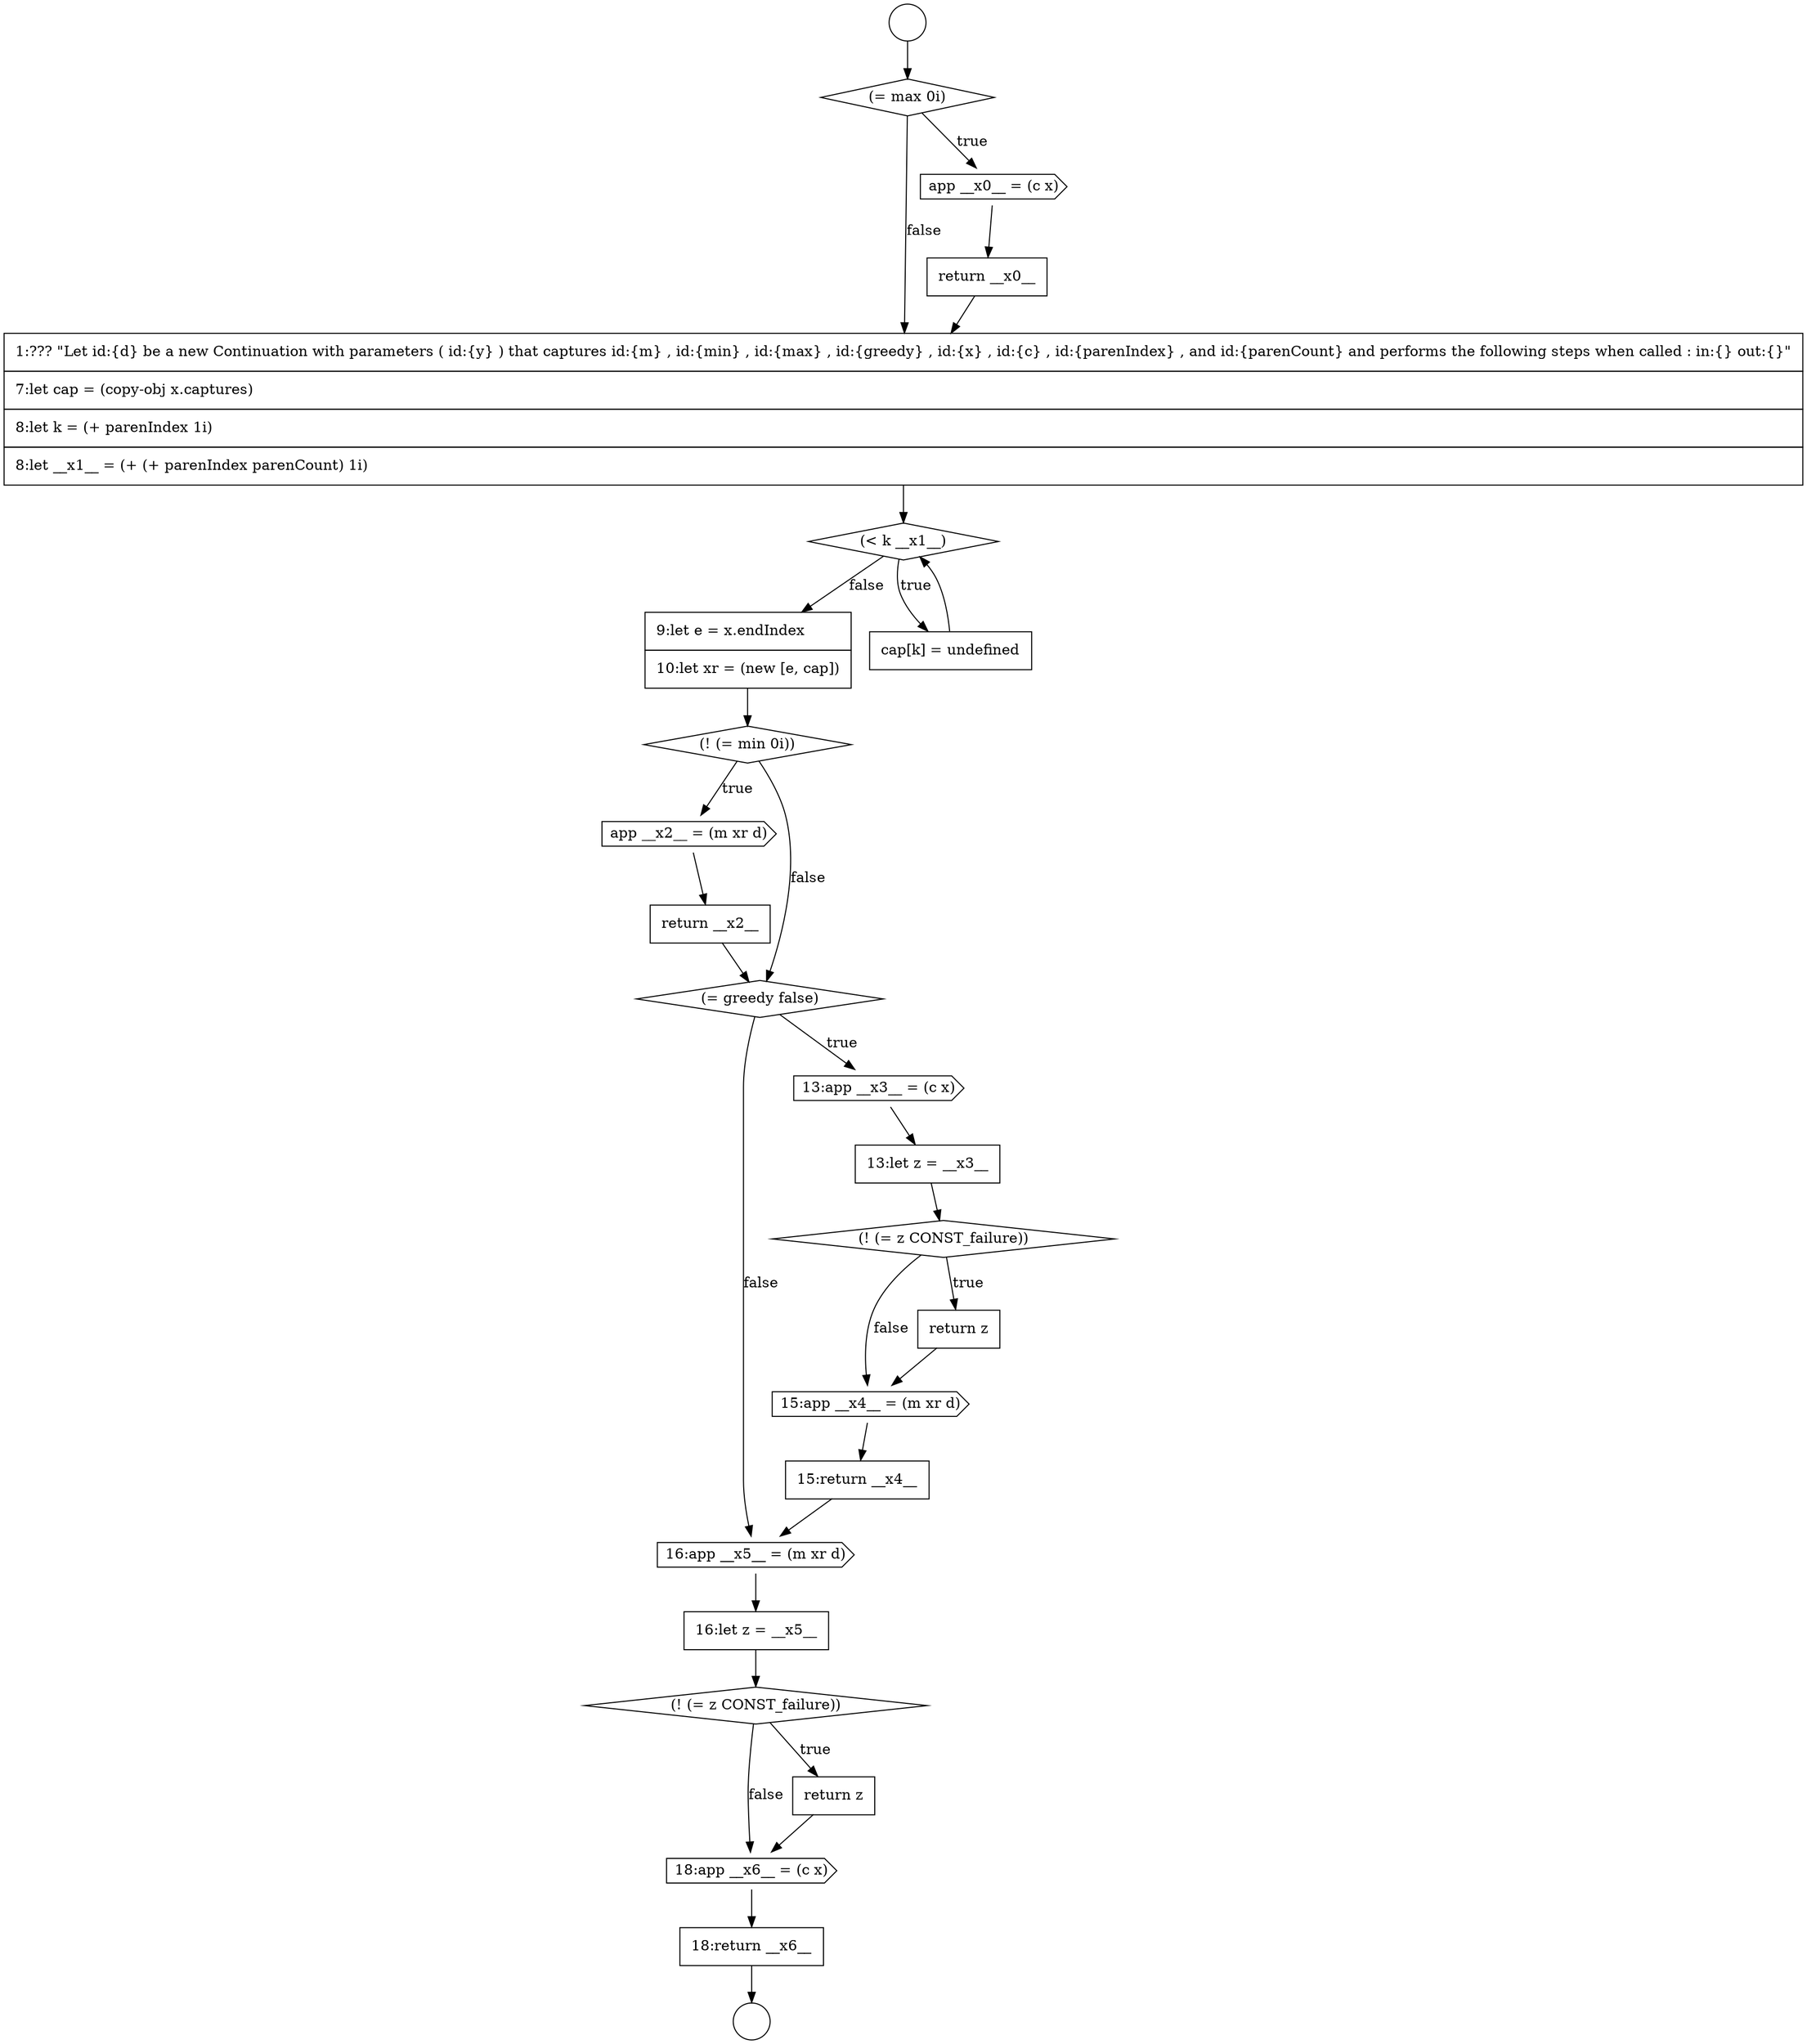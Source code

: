 digraph {
  node14253 [shape=circle label=" " color="black" fillcolor="white" style=filled]
  node14263 [shape=cds, label=<<font color="black">app __x2__ = (m xr d)</font>> color="black" fillcolor="white" style=filled]
  node14259 [shape=diamond, label=<<font color="black">(&lt; k __x1__)</font>> color="black" fillcolor="white" style=filled]
  node14276 [shape=cds, label=<<font color="black">18:app __x6__ = (c x)</font>> color="black" fillcolor="white" style=filled]
  node14271 [shape=none, margin=0, label=<<font color="black">
    <table border="0" cellborder="1" cellspacing="0" cellpadding="10">
      <tr><td align="left">15:return __x4__</td></tr>
    </table>
  </font>> color="black" fillcolor="white" style=filled]
  node14254 [shape=circle label=" " color="black" fillcolor="white" style=filled]
  node14262 [shape=diamond, label=<<font color="black">(! (= min 0i))</font>> color="black" fillcolor="white" style=filled]
  node14255 [shape=diamond, label=<<font color="black">(= max 0i)</font>> color="black" fillcolor="white" style=filled]
  node14265 [shape=diamond, label=<<font color="black">(= greedy false)</font>> color="black" fillcolor="white" style=filled]
  node14272 [shape=cds, label=<<font color="black">16:app __x5__ = (m xr d)</font>> color="black" fillcolor="white" style=filled]
  node14257 [shape=none, margin=0, label=<<font color="black">
    <table border="0" cellborder="1" cellspacing="0" cellpadding="10">
      <tr><td align="left">return __x0__</td></tr>
    </table>
  </font>> color="black" fillcolor="white" style=filled]
  node14274 [shape=diamond, label=<<font color="black">(! (= z CONST_failure))</font>> color="black" fillcolor="white" style=filled]
  node14261 [shape=none, margin=0, label=<<font color="black">
    <table border="0" cellborder="1" cellspacing="0" cellpadding="10">
      <tr><td align="left">9:let e = x.endIndex</td></tr>
      <tr><td align="left">10:let xr = (new [e, cap])</td></tr>
    </table>
  </font>> color="black" fillcolor="white" style=filled]
  node14266 [shape=cds, label=<<font color="black">13:app __x3__ = (c x)</font>> color="black" fillcolor="white" style=filled]
  node14264 [shape=none, margin=0, label=<<font color="black">
    <table border="0" cellborder="1" cellspacing="0" cellpadding="10">
      <tr><td align="left">return __x2__</td></tr>
    </table>
  </font>> color="black" fillcolor="white" style=filled]
  node14273 [shape=none, margin=0, label=<<font color="black">
    <table border="0" cellborder="1" cellspacing="0" cellpadding="10">
      <tr><td align="left">16:let z = __x5__</td></tr>
    </table>
  </font>> color="black" fillcolor="white" style=filled]
  node14260 [shape=none, margin=0, label=<<font color="black">
    <table border="0" cellborder="1" cellspacing="0" cellpadding="10">
      <tr><td align="left">cap[k] = undefined</td></tr>
    </table>
  </font>> color="black" fillcolor="white" style=filled]
  node14277 [shape=none, margin=0, label=<<font color="black">
    <table border="0" cellborder="1" cellspacing="0" cellpadding="10">
      <tr><td align="left">18:return __x6__</td></tr>
    </table>
  </font>> color="black" fillcolor="white" style=filled]
  node14270 [shape=cds, label=<<font color="black">15:app __x4__ = (m xr d)</font>> color="black" fillcolor="white" style=filled]
  node14267 [shape=none, margin=0, label=<<font color="black">
    <table border="0" cellborder="1" cellspacing="0" cellpadding="10">
      <tr><td align="left">13:let z = __x3__</td></tr>
    </table>
  </font>> color="black" fillcolor="white" style=filled]
  node14268 [shape=diamond, label=<<font color="black">(! (= z CONST_failure))</font>> color="black" fillcolor="white" style=filled]
  node14258 [shape=none, margin=0, label=<<font color="black">
    <table border="0" cellborder="1" cellspacing="0" cellpadding="10">
      <tr><td align="left">1:??? &quot;Let id:{d} be a new Continuation with parameters ( id:{y} ) that captures id:{m} , id:{min} , id:{max} , id:{greedy} , id:{x} , id:{c} , id:{parenIndex} , and id:{parenCount} and performs the following steps when called : in:{} out:{}&quot;</td></tr>
      <tr><td align="left">7:let cap = (copy-obj x.captures)</td></tr>
      <tr><td align="left">8:let k = (+ parenIndex 1i)</td></tr>
      <tr><td align="left">8:let __x1__ = (+ (+ parenIndex parenCount) 1i)</td></tr>
    </table>
  </font>> color="black" fillcolor="white" style=filled]
  node14275 [shape=none, margin=0, label=<<font color="black">
    <table border="0" cellborder="1" cellspacing="0" cellpadding="10">
      <tr><td align="left">return z</td></tr>
    </table>
  </font>> color="black" fillcolor="white" style=filled]
  node14256 [shape=cds, label=<<font color="black">app __x0__ = (c x)</font>> color="black" fillcolor="white" style=filled]
  node14269 [shape=none, margin=0, label=<<font color="black">
    <table border="0" cellborder="1" cellspacing="0" cellpadding="10">
      <tr><td align="left">return z</td></tr>
    </table>
  </font>> color="black" fillcolor="white" style=filled]
  node14260 -> node14259 [ color="black"]
  node14273 -> node14274 [ color="black"]
  node14268 -> node14269 [label=<<font color="black">true</font>> color="black"]
  node14268 -> node14270 [label=<<font color="black">false</font>> color="black"]
  node14264 -> node14265 [ color="black"]
  node14266 -> node14267 [ color="black"]
  node14277 -> node14254 [ color="black"]
  node14275 -> node14276 [ color="black"]
  node14256 -> node14257 [ color="black"]
  node14255 -> node14256 [label=<<font color="black">true</font>> color="black"]
  node14255 -> node14258 [label=<<font color="black">false</font>> color="black"]
  node14265 -> node14266 [label=<<font color="black">true</font>> color="black"]
  node14265 -> node14272 [label=<<font color="black">false</font>> color="black"]
  node14261 -> node14262 [ color="black"]
  node14259 -> node14260 [label=<<font color="black">true</font>> color="black"]
  node14259 -> node14261 [label=<<font color="black">false</font>> color="black"]
  node14263 -> node14264 [ color="black"]
  node14271 -> node14272 [ color="black"]
  node14267 -> node14268 [ color="black"]
  node14269 -> node14270 [ color="black"]
  node14257 -> node14258 [ color="black"]
  node14253 -> node14255 [ color="black"]
  node14258 -> node14259 [ color="black"]
  node14272 -> node14273 [ color="black"]
  node14262 -> node14263 [label=<<font color="black">true</font>> color="black"]
  node14262 -> node14265 [label=<<font color="black">false</font>> color="black"]
  node14276 -> node14277 [ color="black"]
  node14270 -> node14271 [ color="black"]
  node14274 -> node14275 [label=<<font color="black">true</font>> color="black"]
  node14274 -> node14276 [label=<<font color="black">false</font>> color="black"]
}
